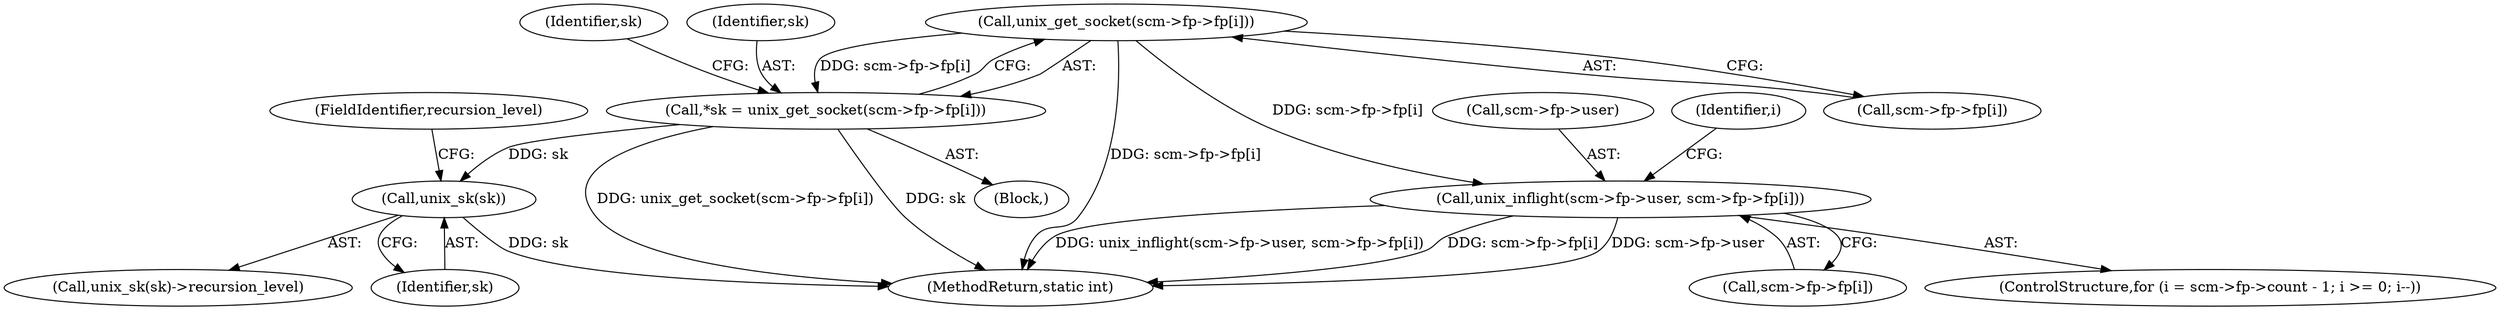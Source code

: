 digraph "0_linux_415e3d3e90ce9e18727e8843ae343eda5a58fad6_2@API" {
"1000139" [label="(Call,unix_get_socket(scm->fp->fp[i]))"];
"1000137" [label="(Call,*sk = unix_get_socket(scm->fp->fp[i]))"];
"1000157" [label="(Call,unix_sk(sk))"];
"1000201" [label="(Call,unix_inflight(scm->fp->user, scm->fp->fp[i]))"];
"1000201" [label="(Call,unix_inflight(scm->fp->user, scm->fp->fp[i]))"];
"1000139" [label="(Call,unix_get_socket(scm->fp->fp[i]))"];
"1000157" [label="(Call,unix_sk(sk))"];
"1000207" [label="(Call,scm->fp->fp[i])"];
"1000159" [label="(FieldIdentifier,recursion_level)"];
"1000140" [label="(Call,scm->fp->fp[i])"];
"1000135" [label="(Block,)"];
"1000158" [label="(Identifier,sk)"];
"1000156" [label="(Call,unix_sk(sk)->recursion_level)"];
"1000186" [label="(ControlStructure,for (i = scm->fp->count - 1; i >= 0; i--))"];
"1000148" [label="(Identifier,sk)"];
"1000202" [label="(Call,scm->fp->user)"];
"1000138" [label="(Identifier,sk)"];
"1000216" [label="(MethodReturn,static int)"];
"1000137" [label="(Call,*sk = unix_get_socket(scm->fp->fp[i]))"];
"1000200" [label="(Identifier,i)"];
"1000139" -> "1000137"  [label="AST: "];
"1000139" -> "1000140"  [label="CFG: "];
"1000140" -> "1000139"  [label="AST: "];
"1000137" -> "1000139"  [label="CFG: "];
"1000139" -> "1000216"  [label="DDG: scm->fp->fp[i]"];
"1000139" -> "1000137"  [label="DDG: scm->fp->fp[i]"];
"1000139" -> "1000201"  [label="DDG: scm->fp->fp[i]"];
"1000137" -> "1000135"  [label="AST: "];
"1000138" -> "1000137"  [label="AST: "];
"1000148" -> "1000137"  [label="CFG: "];
"1000137" -> "1000216"  [label="DDG: unix_get_socket(scm->fp->fp[i])"];
"1000137" -> "1000216"  [label="DDG: sk"];
"1000137" -> "1000157"  [label="DDG: sk"];
"1000157" -> "1000156"  [label="AST: "];
"1000157" -> "1000158"  [label="CFG: "];
"1000158" -> "1000157"  [label="AST: "];
"1000159" -> "1000157"  [label="CFG: "];
"1000157" -> "1000216"  [label="DDG: sk"];
"1000201" -> "1000186"  [label="AST: "];
"1000201" -> "1000207"  [label="CFG: "];
"1000202" -> "1000201"  [label="AST: "];
"1000207" -> "1000201"  [label="AST: "];
"1000200" -> "1000201"  [label="CFG: "];
"1000201" -> "1000216"  [label="DDG: unix_inflight(scm->fp->user, scm->fp->fp[i])"];
"1000201" -> "1000216"  [label="DDG: scm->fp->fp[i]"];
"1000201" -> "1000216"  [label="DDG: scm->fp->user"];
}
